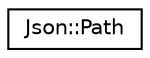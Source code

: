 digraph "类继承关系图"
{
 // LATEX_PDF_SIZE
  edge [fontname="Helvetica",fontsize="10",labelfontname="Helvetica",labelfontsize="10"];
  node [fontname="Helvetica",fontsize="10",shape=record];
  rankdir="LR";
  Node0 [label="Json::Path",height=0.2,width=0.4,color="black", fillcolor="white", style="filled",URL="$classJson_1_1Path.html",tooltip="Experimental and untested: represents a \"path\" to access a node."];
}
